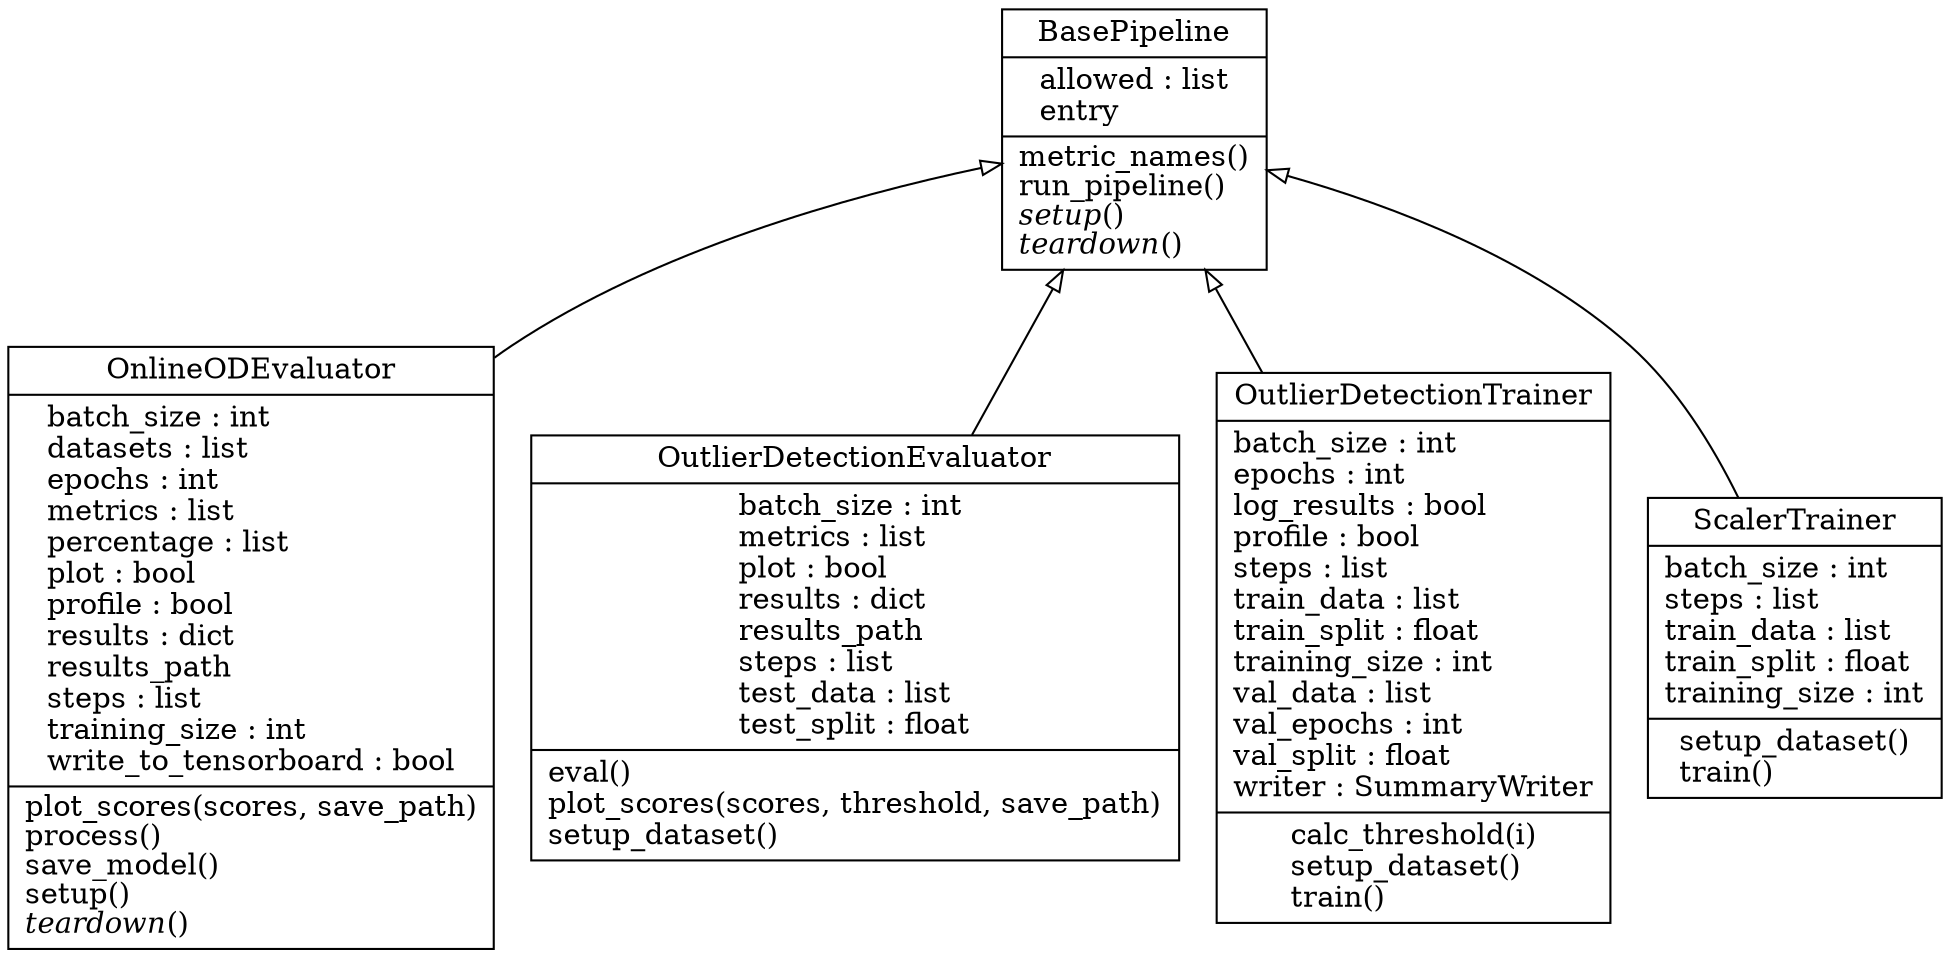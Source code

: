 digraph "classes_pipelines" {
rankdir=BT
charset="utf-8"
"src.pipelines.base_pipeline.BasePipeline" [color="black", fontcolor="black", label=<{BasePipeline|allowed : list<br ALIGN="LEFT"/>entry<br ALIGN="LEFT"/>|metric_names()<br ALIGN="LEFT"/>run_pipeline()<br ALIGN="LEFT"/><I>setup</I>()<br ALIGN="LEFT"/><I>teardown</I>()<br ALIGN="LEFT"/>}>, shape="record", style="solid"];
"src.pipelines.od_pipelines.OnlineODEvaluator" [color="black", fontcolor="black", label=<{OnlineODEvaluator|batch_size : int<br ALIGN="LEFT"/>datasets : list<br ALIGN="LEFT"/>epochs : int<br ALIGN="LEFT"/>metrics : list<br ALIGN="LEFT"/>percentage : list<br ALIGN="LEFT"/>plot : bool<br ALIGN="LEFT"/>profile : bool<br ALIGN="LEFT"/>results : dict<br ALIGN="LEFT"/>results_path<br ALIGN="LEFT"/>steps : list<br ALIGN="LEFT"/>training_size : int<br ALIGN="LEFT"/>write_to_tensorboard : bool<br ALIGN="LEFT"/>|plot_scores(scores, save_path)<br ALIGN="LEFT"/>process()<br ALIGN="LEFT"/>save_model()<br ALIGN="LEFT"/>setup()<br ALIGN="LEFT"/><I>teardown</I>()<br ALIGN="LEFT"/>}>, shape="record", style="solid"];
"src.pipelines.od_pipelines.OutlierDetectionEvaluator" [color="black", fontcolor="black", label=<{OutlierDetectionEvaluator|batch_size : int<br ALIGN="LEFT"/>metrics : list<br ALIGN="LEFT"/>plot : bool<br ALIGN="LEFT"/>results : dict<br ALIGN="LEFT"/>results_path<br ALIGN="LEFT"/>steps : list<br ALIGN="LEFT"/>test_data : list<br ALIGN="LEFT"/>test_split : float<br ALIGN="LEFT"/>|eval()<br ALIGN="LEFT"/>plot_scores(scores, threshold, save_path)<br ALIGN="LEFT"/>setup_dataset()<br ALIGN="LEFT"/>}>, shape="record", style="solid"];
"src.pipelines.od_pipelines.OutlierDetectionTrainer" [color="black", fontcolor="black", label=<{OutlierDetectionTrainer|batch_size : int<br ALIGN="LEFT"/>epochs : int<br ALIGN="LEFT"/>log_results : bool<br ALIGN="LEFT"/>profile : bool<br ALIGN="LEFT"/>steps : list<br ALIGN="LEFT"/>train_data : list<br ALIGN="LEFT"/>train_split : float<br ALIGN="LEFT"/>training_size : int<br ALIGN="LEFT"/>val_data : list<br ALIGN="LEFT"/>val_epochs : int<br ALIGN="LEFT"/>val_split : float<br ALIGN="LEFT"/>writer : SummaryWriter<br ALIGN="LEFT"/>|calc_threshold(i)<br ALIGN="LEFT"/>setup_dataset()<br ALIGN="LEFT"/>train()<br ALIGN="LEFT"/>}>, shape="record", style="solid"];
"src.pipelines.od_pipelines.ScalerTrainer" [color="black", fontcolor="black", label=<{ScalerTrainer|batch_size : int<br ALIGN="LEFT"/>steps : list<br ALIGN="LEFT"/>train_data : list<br ALIGN="LEFT"/>train_split : float<br ALIGN="LEFT"/>training_size : int<br ALIGN="LEFT"/>|setup_dataset()<br ALIGN="LEFT"/>train()<br ALIGN="LEFT"/>}>, shape="record", style="solid"];
"src.pipelines.od_pipelines.OnlineODEvaluator" -> "src.pipelines.base_pipeline.BasePipeline" [arrowhead="empty", arrowtail="none"];
"src.pipelines.od_pipelines.OutlierDetectionEvaluator" -> "src.pipelines.base_pipeline.BasePipeline" [arrowhead="empty", arrowtail="none"];
"src.pipelines.od_pipelines.OutlierDetectionTrainer" -> "src.pipelines.base_pipeline.BasePipeline" [arrowhead="empty", arrowtail="none"];
"src.pipelines.od_pipelines.ScalerTrainer" -> "src.pipelines.base_pipeline.BasePipeline" [arrowhead="empty", arrowtail="none"];
}
